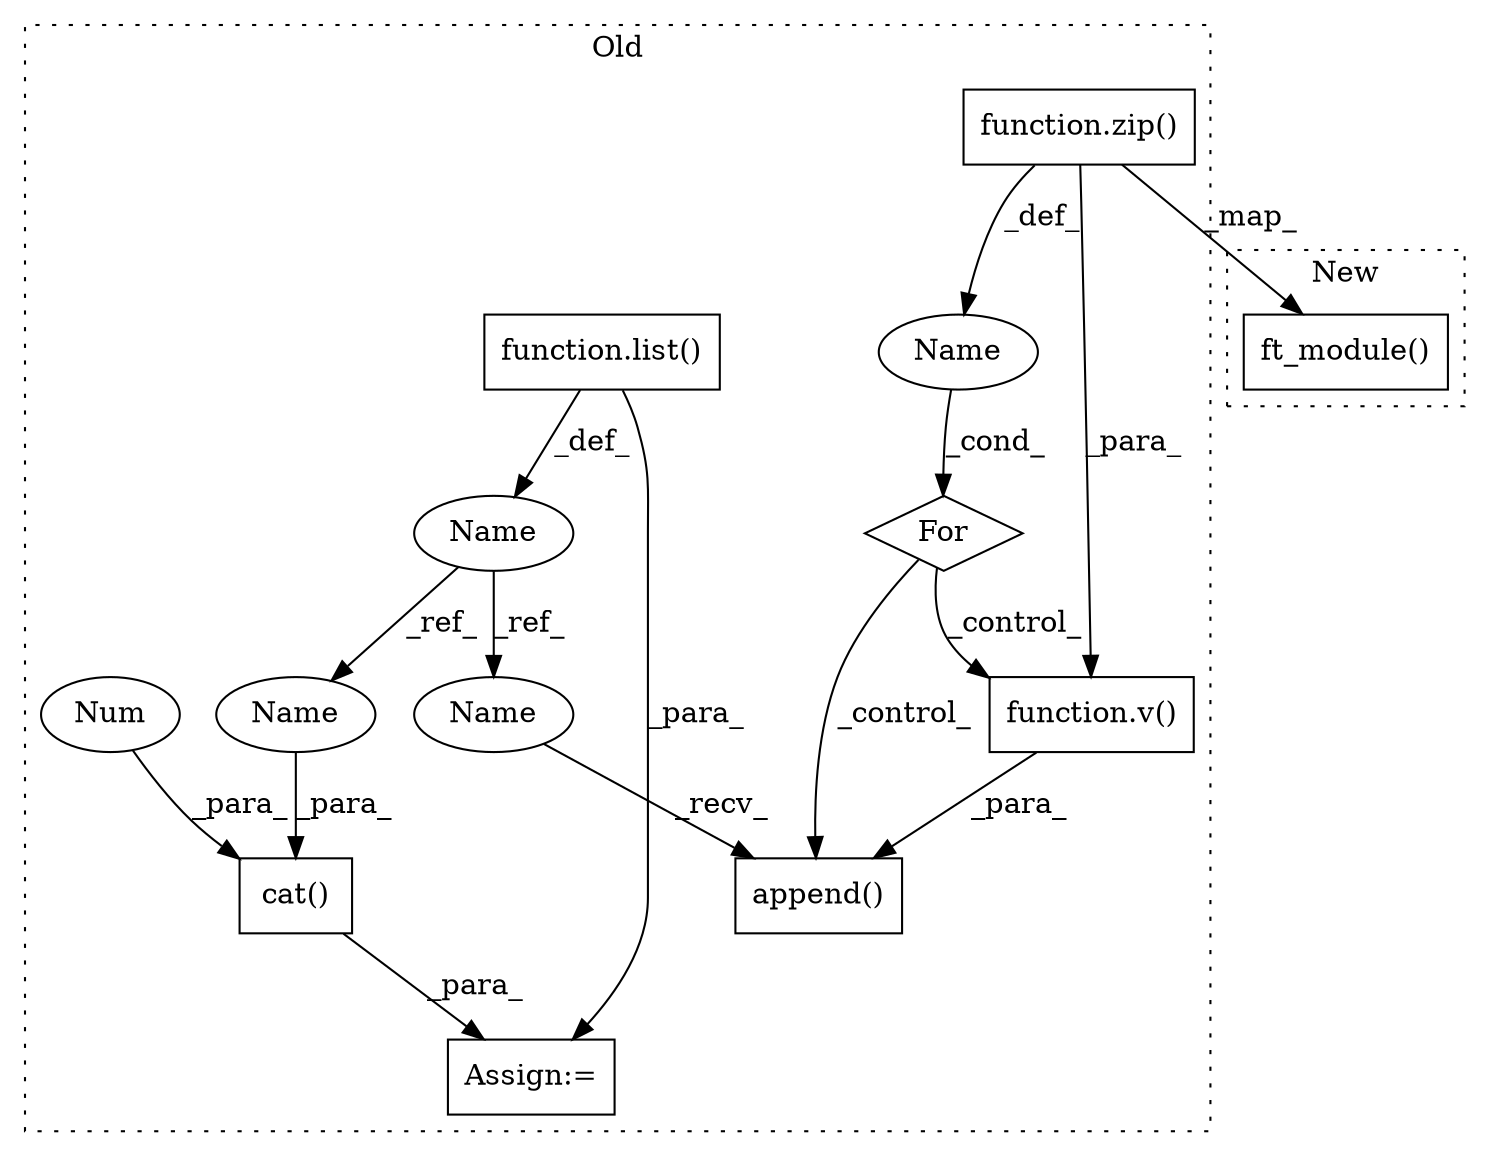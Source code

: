 digraph G {
subgraph cluster0 {
1 [label="function.zip()" a="75" s="1707,1728" l="4,1" shape="box"];
3 [label="append()" a="75" s="1743,1775" l="28,1" shape="box"];
4 [label="Name" a="87" s="1701" l="1" shape="ellipse"];
5 [label="For" a="107" s="1693,1729" l="4,14" shape="diamond"];
6 [label="Name" a="87" s="1655" l="20" shape="ellipse"];
7 [label="cat()" a="75" s="1789,1822" l="10,1" shape="box"];
8 [label="function.v()" a="75" s="1771,1774" l="2,1" shape="box"];
9 [label="function.list()" a="75" s="1678" l="6" shape="box"];
10 [label="Num" a="76" s="1821" l="1" shape="ellipse"];
11 [label="Assign:=" a="68" s="1786" l="3" shape="box"];
12 [label="Name" a="87" s="1799" l="20" shape="ellipse"];
13 [label="Name" a="87" s="1743" l="20" shape="ellipse"];
label = "Old";
style="dotted";
}
subgraph cluster1 {
2 [label="ft_module()" a="75" s="1994,2010" l="15,1" shape="box"];
label = "New";
style="dotted";
}
1 -> 2 [label="_map_"];
1 -> 4 [label="_def_"];
1 -> 8 [label="_para_"];
4 -> 5 [label="_cond_"];
5 -> 3 [label="_control_"];
5 -> 8 [label="_control_"];
6 -> 12 [label="_ref_"];
6 -> 13 [label="_ref_"];
7 -> 11 [label="_para_"];
8 -> 3 [label="_para_"];
9 -> 11 [label="_para_"];
9 -> 6 [label="_def_"];
10 -> 7 [label="_para_"];
12 -> 7 [label="_para_"];
13 -> 3 [label="_recv_"];
}